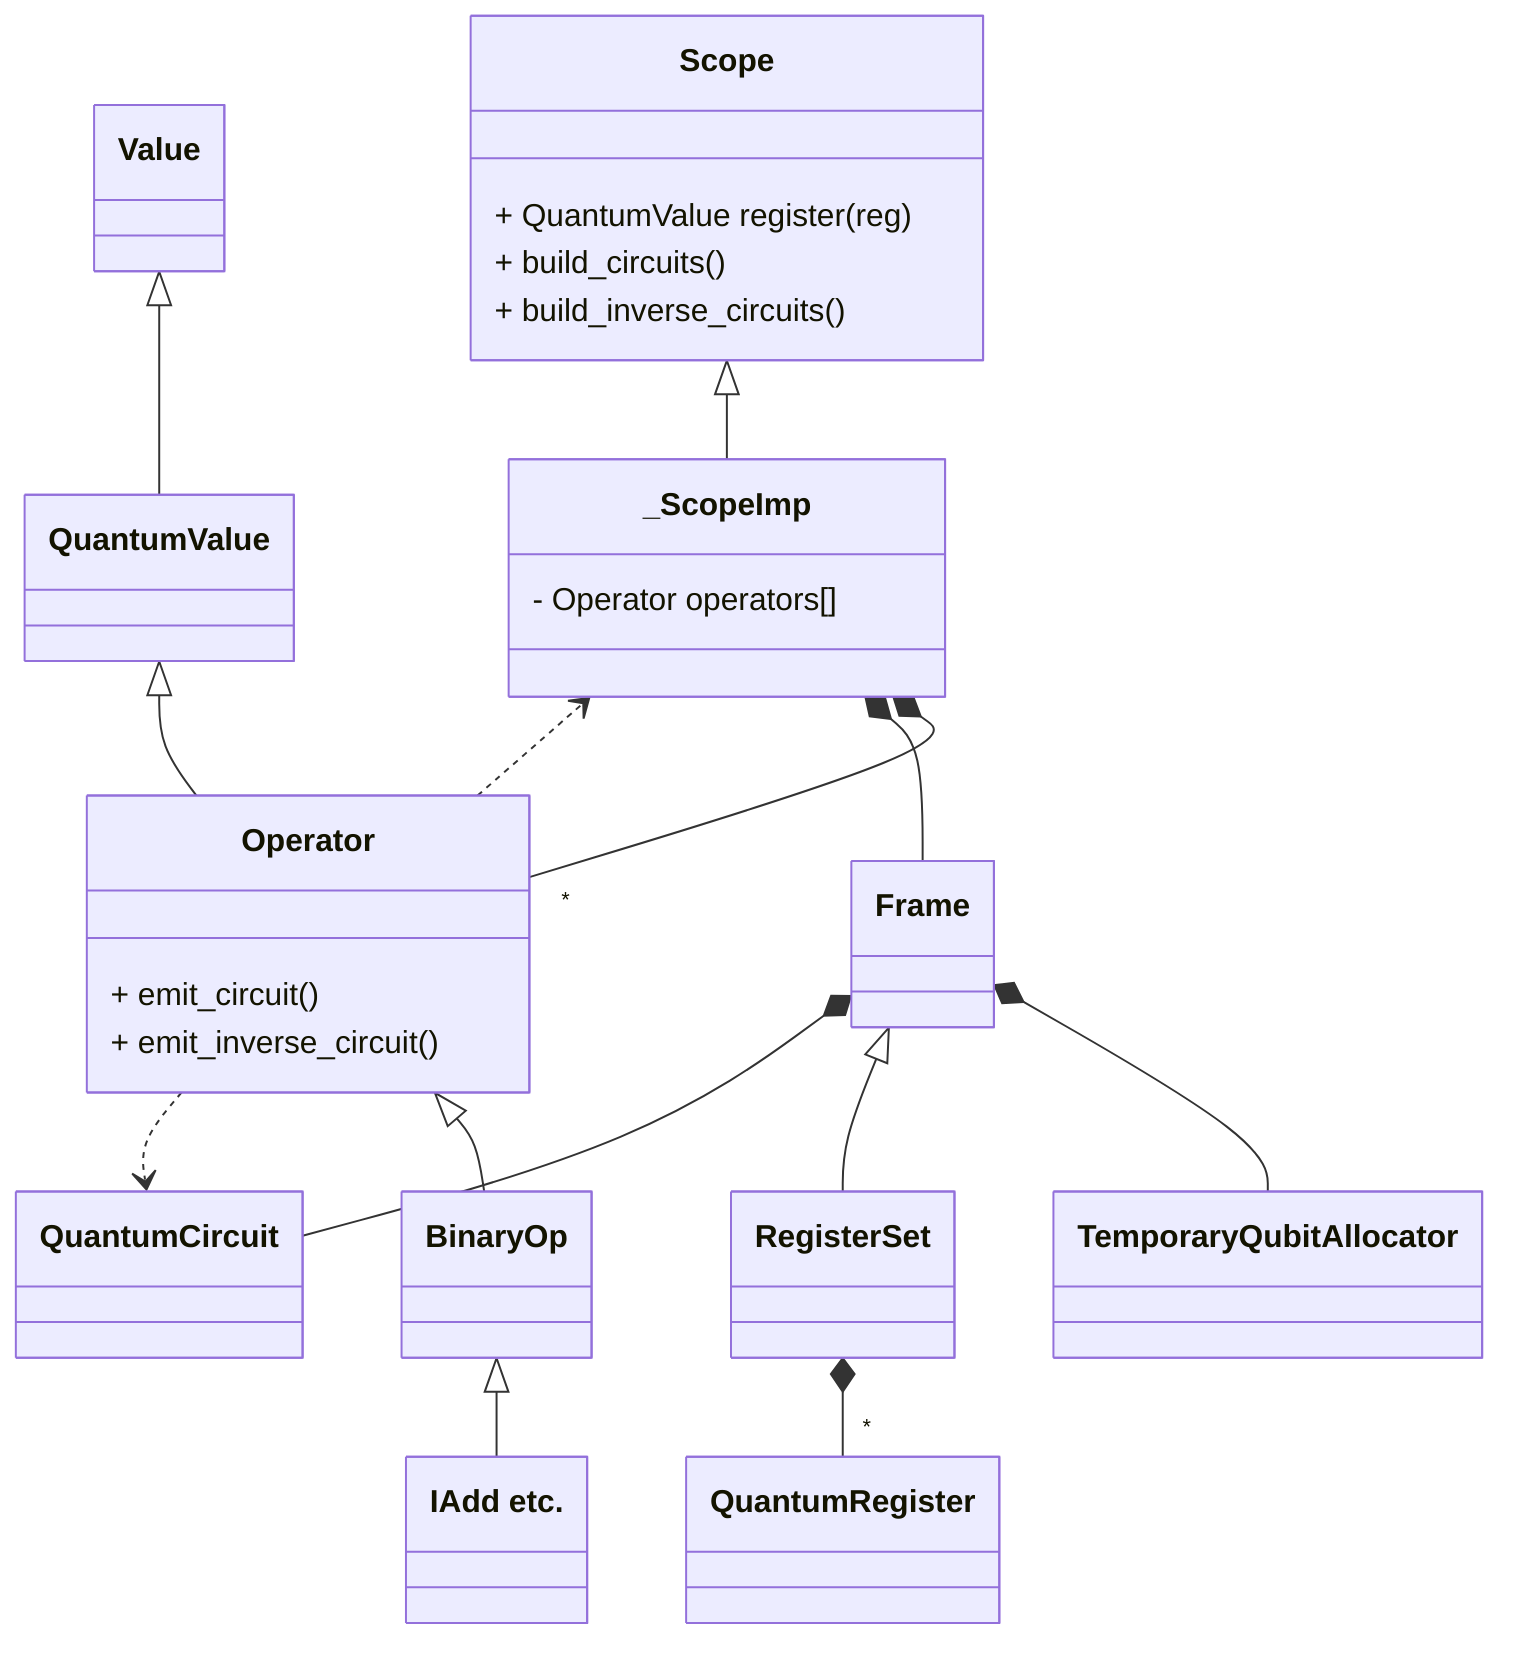 classDiagram
  class Scope {
    + QuantumValue register(reg)
    + build_circuits()
    + build_inverse_circuits()
  }
  class _ScopeImp {
    - Operator operators[]
  }
  class Operator {
    + emit_circuit()
    + emit_inverse_circuit()
  }
  class IAdd_etc["IAdd etc."]

  Scope <|-- _ScopeImp
  _ScopeImp *-- "*" Operator

  Value <|-- QuantumValue

  QuantumValue <|-- Operator

  Operator <|-- BinaryOp

  BinaryOp <|-- IAdd_etc

  _ScopeImp *-- Frame
  
  Frame *-- TemporaryQubitAllocator

  Frame <|-- RegisterSet

  Frame *-- QuantumCircuit

  RegisterSet *-- "*" QuantumRegister

  Operator ..> _ScopeImp
  Operator ..> QuantumCircuit